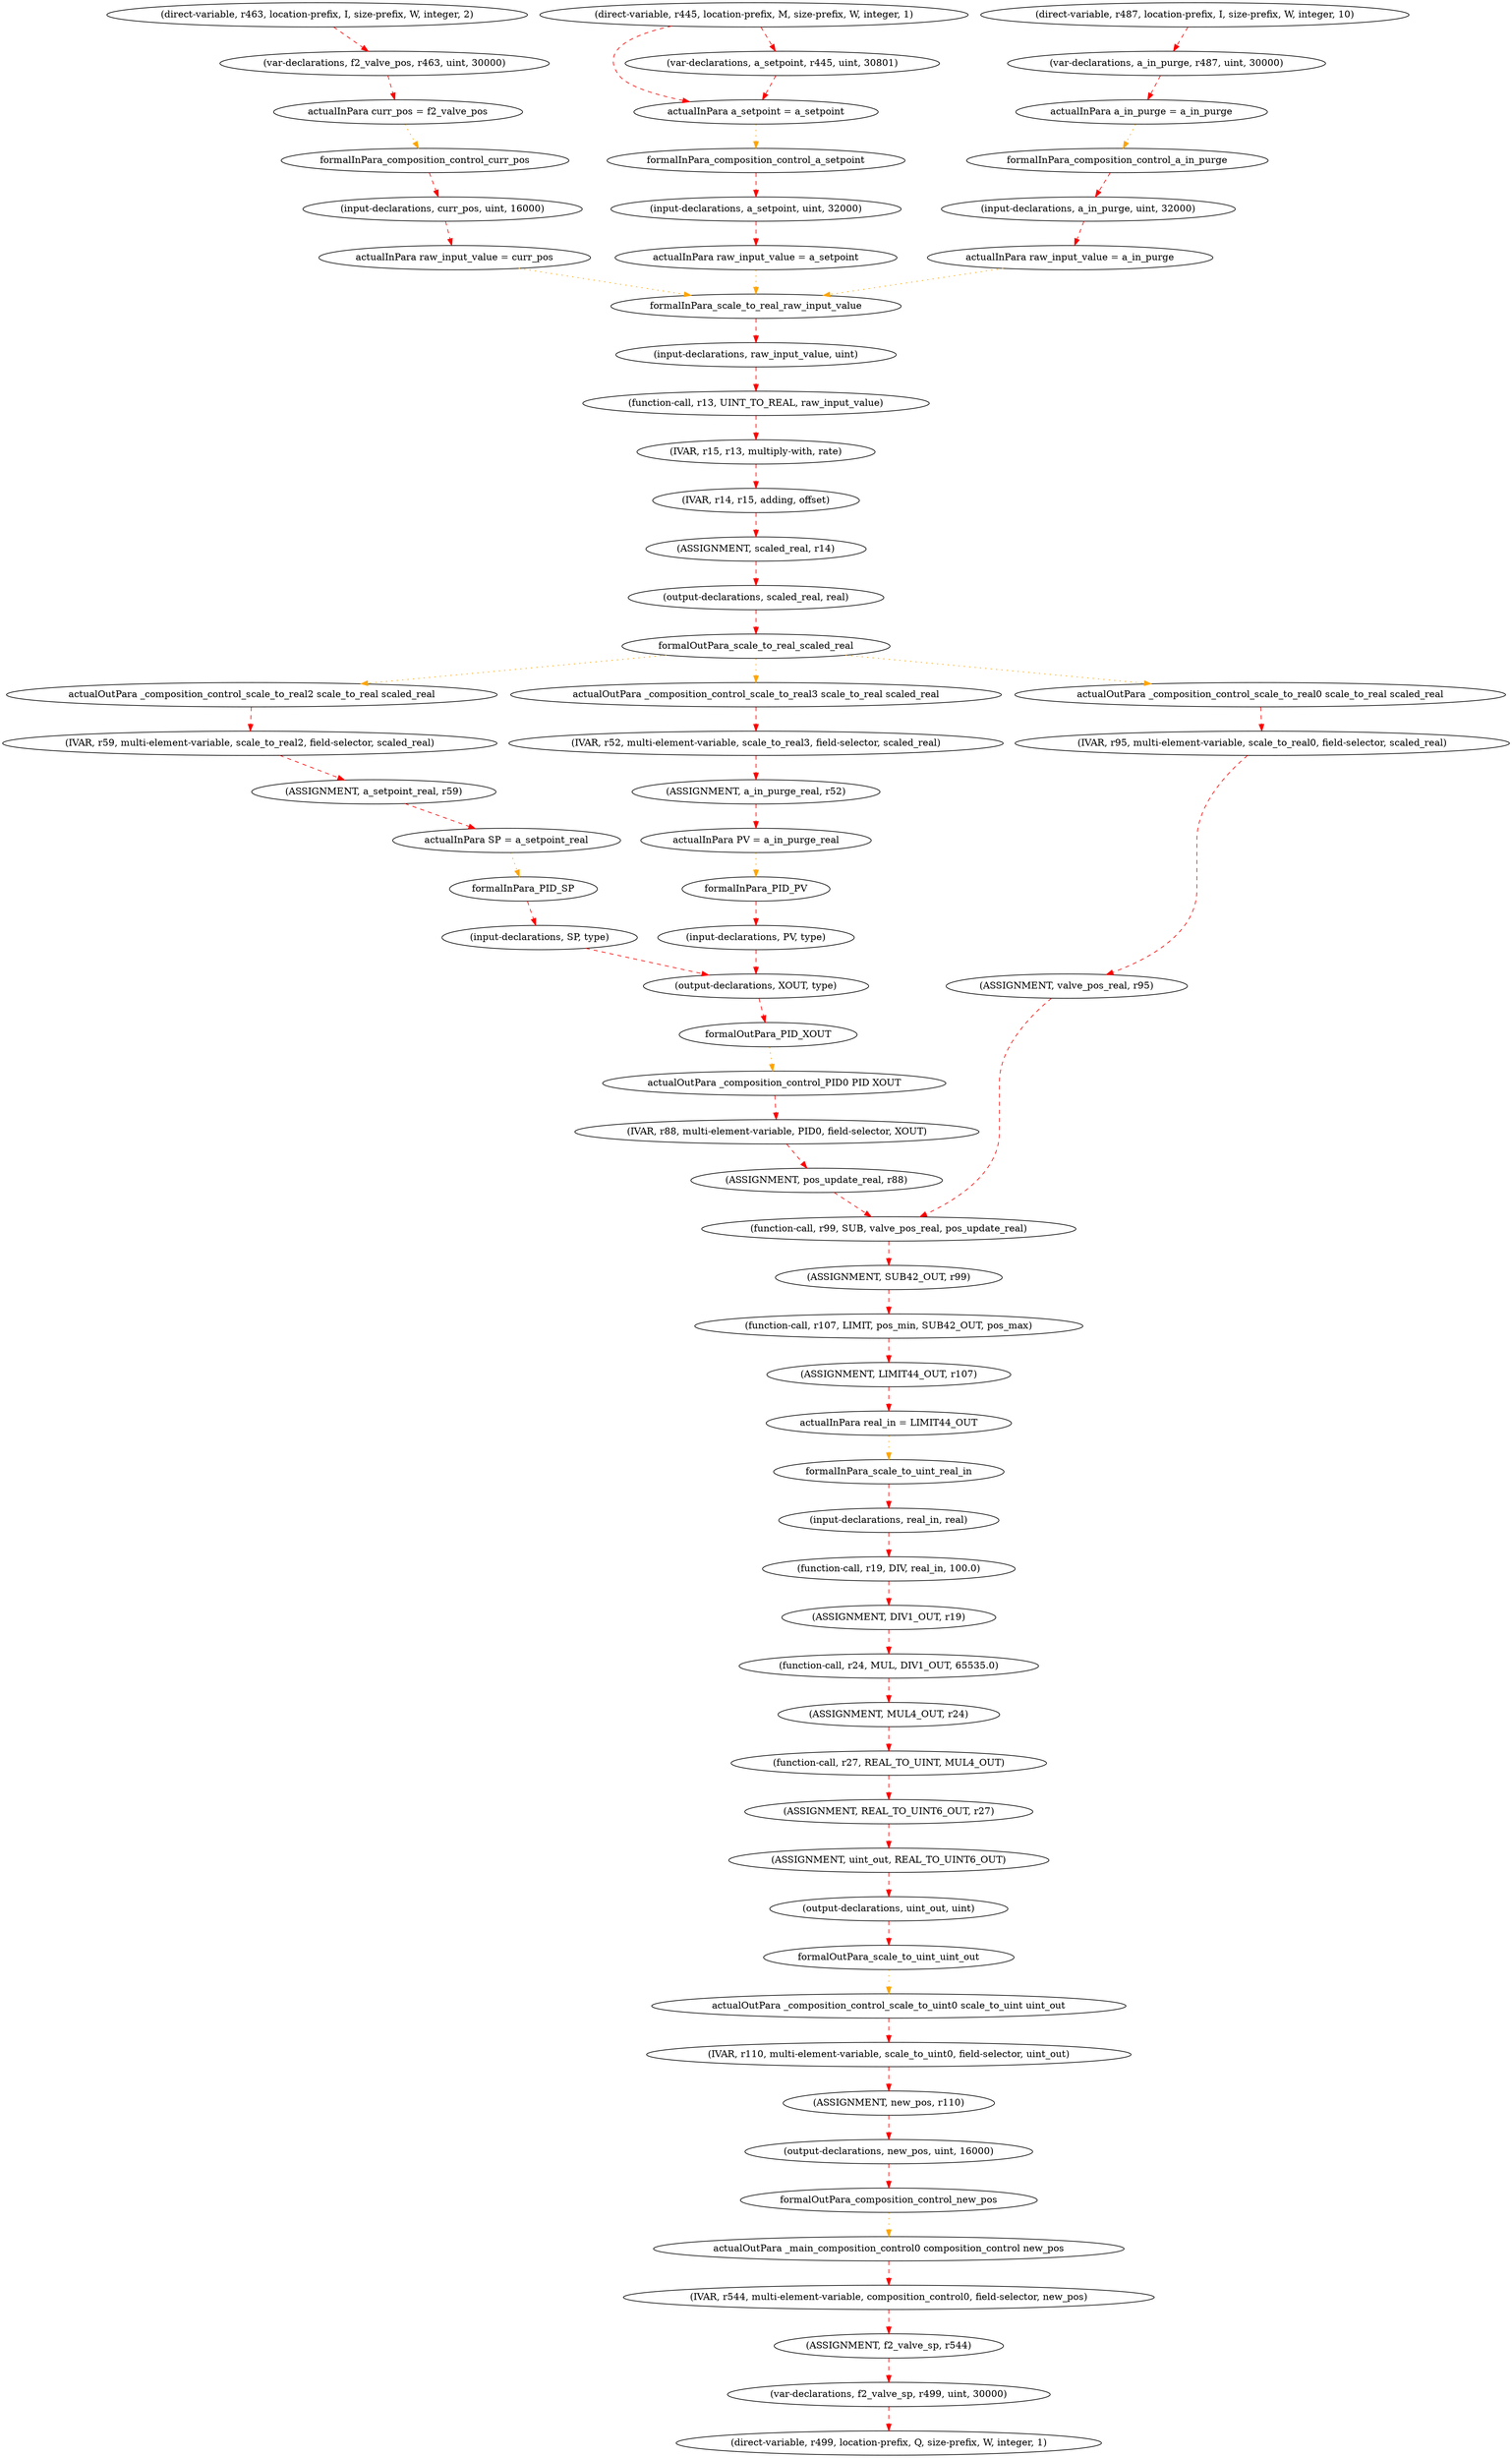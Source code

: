 digraph "PLCprog-SDG" {
"actualOutPara _main_composition_control0 composition_control new_pos" [dataName="actualOutPara _main_composition_control0 composition_control new_pos", label="actualOutPara _main_composition_control0 composition_control new_pos", nSize=1, nSubType="['composition_control0', 'composition_control', 'new_pos']", nType=actualOut, nValue="[]", regionName=main, regionType=PROG];
"curr_pos_1621568394.443846" [dataName=raw_input_value, label="actualInPara raw_input_value = curr_pos", nSize=1, nSubType=scale_to_real, nType=actualIn, nValue="['curr_pos']", regionName=composition_control, regionType=FUNC];
"a_setpoint_1621568394.9049559" [dataName=a_setpoint, label="actualInPara a_setpoint = a_setpoint", nSize=1, nSubType=composition_control, nType=actualIn, nValue="['a_setpoint', 'r445']", regionName=main, regionType=PROG];
stmt_467 [dataName=REAL_TO_UINT6_OUT, label="(ASSIGNMENT, REAL_TO_UINT6_OUT, r27)", nSize=3, nSubType="", nType=ASSIGNMENT, nValue="['r27']", regionName=scale_to_uint, regionType=FUNC];
stmt_798 [dataName=r544, label="(IVAR, r544, multi-element-variable, composition_control0, field-selector, new_pos)", nSize=6, nSubType="multi-element-variable", nType=IVAR, nValue="['actualOutPara _main_composition_control0 composition_control new_pos']", regionName=main, regionType=PROG];
stmt_501 [dataName=pos_update_real, label="(ASSIGNMENT, pos_update_real, r88)", nSize=3, nSubType="", nType=ASSIGNMENT, nValue="['r88']", regionName=composition_control, regionType=FUNC];
stmt_454 [dataName=r15, label="(IVAR, r15, r13, multiply-with, rate)", nSize=5, nSubType="2-op", nType=IVAR, nValue="['r13', 'rate']", regionName=scale_to_real, regionType=FUNC];
stmt_458 [dataName=uint_out, label="(output-declarations, uint_out, uint)", nSize=3, nSubType=uint, nType="output-declarations", nValue="[]", regionName=scale_to_uint, regionType=FUNC];
"LIMIT44_OUT_1621568394.4438937" [dataName=real_in, label="actualInPara real_in = LIMIT44_OUT", nSize=1, nSubType=scale_to_uint, nType=actualIn, nValue="['LIMIT44_OUT']", regionName=composition_control, regionType=FUNC];
stmt_505 [dataName=r99, label="(function-call, r99, SUB, valve_pos_real, pos_update_real)", nSize=5, nSubType=SUB, nType="function-call", nValue="['valve_pos_real', 'pos_update_real']", regionName=composition_control, regionType=FUNC];
stmt_497 [dataName=r59, label="(IVAR, r59, multi-element-variable, scale_to_real2, field-selector, scaled_real)", nSize=6, nSubType="multi-element-variable", nType=IVAR, nValue="['actualOutPara _composition_control_scale_to_real2 scale_to_real scaled_real']", regionName=composition_control, regionType=FUNC];
stmt_457 [dataName=real_in, label="(input-declarations, real_in, real)", nSize=3, nSubType=real, nType="input-declarations", nValue="['formalInPara_scale_to_uint_real_in']", regionName=scale_to_uint, regionType=FUNC];
"actualOutPara _composition_control_scale_to_real2 scale_to_real scaled_real" [dataName="actualOutPara _composition_control_scale_to_real2 scale_to_real scaled_real", label="actualOutPara _composition_control_scale_to_real2 scale_to_real scaled_real", nSize=1, nSubType="['scale_to_real2', 'scale_to_real', 'scaled_real']", nType=actualOut, nValue="[]", regionName=composition_control, regionType=FUNC];
stmt_464 [dataName=r24, label="(function-call, r24, MUL, DIV1_OUT, 65535.0)", nSize=5, nSubType=MUL, nType="function-call", nValue="['DIV1_OUT', '65535.0']", regionName=scale_to_uint, regionType=FUNC];
stmt_506 [dataName=SUB42_OUT, label="(ASSIGNMENT, SUB42_OUT, r99)", nSize=3, nSubType="", nType=ASSIGNMENT, nValue="['r99']", regionName=composition_control, regionType=FUNC];
stmt_428 [dataName=PV, label="(input-declarations, PV, type)", nSize=3, nSubType=type, nType="input-declarations", nValue="['formalInPara_PID_PV']", regionName=PID, regionType=FUNC];
stmt_468 [dataName=uint_out, label="(ASSIGNMENT, uint_out, REAL_TO_UINT6_OUT)", nSize=3, nSubType="", nType=ASSIGNMENT, nValue="['REAL_TO_UINT6_OUT']", regionName=scale_to_uint, regionType=FUNC];
stmt_507 [dataName=r107, label="(function-call, r107, LIMIT, pos_min, SUB42_OUT, pos_max)", nSize=6, nSubType=LIMIT, nType="function-call", nValue="['pos_min', 'SUB42_OUT', 'pos_max']", regionName=composition_control, regionType=FUNC];
"actualOutPara _composition_control_scale_to_uint0 scale_to_uint uint_out" [dataName="actualOutPara _composition_control_scale_to_uint0 scale_to_uint uint_out", label="actualOutPara _composition_control_scale_to_uint0 scale_to_uint uint_out", nSize=1, nSubType="['scale_to_uint0', 'scale_to_uint', 'uint_out']", nType=actualOut, nValue="[]", regionName=composition_control, regionType=FUNC];
formalOutPara_composition_control_new_pos [dataName=formalOutPara_composition_control_new_pos, label=formalOutPara_composition_control_new_pos, nSize=1, nSubType=new_pos, nType=formalOut, nValue="['new_pos']", regionName=composition_control, regionType=FUNC];
stmt_436 [dataName=raw_input_value, label="(input-declarations, raw_input_value, uint)", nSize=3, nSubType=uint, nType="input-declarations", nValue="['formalInPara_scale_to_real_raw_input_value']", regionName=scale_to_real, regionType=FUNC];
stmt_705 [dataName=r445, label="(direct-variable, r445, location-prefix, M, size-prefix, W, integer, 1)", nSize=8, nSubType=M, nType="direct-variable", nValue="['MW1']", regionName=main, regionType=PROG];
stmt_437 [dataName=scaled_real, label="(output-declarations, scaled_real, real)", nSize=3, nSubType=real, nType="output-declarations", nValue="[]", regionName=scale_to_real, regionType=FUNC];
stmt_736 [dataName=a_in_purge, label="(var-declarations, a_in_purge, r487, uint, 30000)", nSize=5, nSubType="directVar+init_uint", nType="var-declarations", nValue="['r487', '30000']", regionName=main, regionType=PROG];
stmt_453 [dataName=r13, label="(function-call, r13, UINT_TO_REAL, raw_input_value)", nSize=4, nSubType=UINT_TO_REAL, nType="function-call", nValue="['raw_input_value']", regionName=scale_to_real, regionType=FUNC];
"a_in_purge_1621568394.904925" [dataName=a_in_purge, label="actualInPara a_in_purge = a_in_purge", nSize=1, nSubType=composition_control, nType=actualIn, nValue="['a_in_purge']", regionName=main, regionType=PROG];
stmt_456 [dataName=scaled_real, label="(ASSIGNMENT, scaled_real, r14)", nSize=3, nSubType="", nType=ASSIGNMENT, nValue="['r14']", regionName=scale_to_real, regionType=FUNC];
stmt_510 [dataName=r110, label="(IVAR, r110, multi-element-variable, scale_to_uint0, field-selector, uint_out)", nSize=6, nSubType="multi-element-variable", nType=IVAR, nValue="['actualOutPara _composition_control_scale_to_uint0 scale_to_uint uint_out']", regionName=composition_control, regionType=FUNC];
stmt_465 [dataName=MUL4_OUT, label="(ASSIGNMENT, MUL4_OUT, r24)", nSize=3, nSubType="", nType=ASSIGNMENT, nValue="['r24']", regionName=scale_to_uint, regionType=FUNC];
stmt_504 [dataName=valve_pos_real, label="(ASSIGNMENT, valve_pos_real, r95)", nSize=3, nSubType="", nType=ASSIGNMENT, nValue="['r95']", regionName=composition_control, regionType=FUNC];
"actualOutPara _composition_control_scale_to_real0 scale_to_real scaled_real" [dataName="actualOutPara _composition_control_scale_to_real0 scale_to_real scaled_real", label="actualOutPara _composition_control_scale_to_real0 scale_to_real scaled_real", nSize=1, nSubType="['scale_to_real0', 'scale_to_real', 'scaled_real']", nType=actualOut, nValue="[]", regionName=composition_control, regionType=FUNC];
formalOutPara_scale_to_real_scaled_real [dataName=formalOutPara_scale_to_real_scaled_real, label=formalOutPara_scale_to_real_scaled_real, nSize=1, nSubType=scaled_real, nType=formalOut, nValue="['scaled_real']", regionName=scale_to_real, regionType=FUNC];
stmt_500 [dataName=r88, label="(IVAR, r88, multi-element-variable, PID0, field-selector, XOUT)", nSize=6, nSubType="multi-element-variable", nType=IVAR, nValue="['actualOutPara _composition_control_PID0 PID XOUT']", regionName=composition_control, regionType=FUNC];
formalInPara_composition_control_curr_pos [dataName=formalInPara_composition_control_curr_pos, label=formalInPara_composition_control_curr_pos, nSize=1, nSubType=curr_pos, nType=formalIn, nValue="[]", regionName=composition_control, regionType=FUNC];
"f2_valve_pos_1621568394.904968" [dataName=curr_pos, label="actualInPara curr_pos = f2_valve_pos", nSize=1, nSubType=composition_control, nType=actualIn, nValue="['f2_valve_pos']", regionName=main, regionType=PROG];
stmt_471 [dataName=a_in_purge, label="(input-declarations, a_in_purge, uint, 32000)", nSize=4, nSubType=uint, nType="input-declarations", nValue="['32000', 'formalInPara_composition_control_a_in_purge']", regionName=composition_control, regionType=FUNC];
formalInPara_composition_control_a_in_purge [dataName=formalInPara_composition_control_a_in_purge, label=formalInPara_composition_control_a_in_purge, nSize=1, nSubType=a_in_purge, nType=formalIn, nValue="[]", regionName=composition_control, regionType=FUNC];
stmt_462 [dataName=r19, label="(function-call, r19, DIV, real_in, 100.0)", nSize=5, nSubType=DIV, nType="function-call", nValue="['real_in', '100.0']", regionName=scale_to_uint, regionType=FUNC];
stmt_474 [dataName=curr_pos, label="(input-declarations, curr_pos, uint, 16000)", nSize=4, nSubType=uint, nType="input-declarations", nValue="['16000', 'formalInPara_composition_control_curr_pos']", regionName=composition_control, regionType=FUNC];
stmt_435 [dataName=XOUT, label="(output-declarations, XOUT, type)", nSize=3, nSubType=type, nType="output-declarations", nValue="[]", regionName=PID, regionType=FUNC];
"actualOutPara _composition_control_scale_to_real3 scale_to_real scaled_real" [dataName="actualOutPara _composition_control_scale_to_real3 scale_to_real scaled_real", label="actualOutPara _composition_control_scale_to_real3 scale_to_real scaled_real", nSize=1, nSubType="['scale_to_real3', 'scale_to_real', 'scaled_real']", nType=actualOut, nValue="[]", regionName=composition_control, regionType=FUNC];
formalInPara_PID_PV [dataName=formalInPara_PID_PV, label=formalInPara_PID_PV, nSize=1, nSubType=PV, nType=formalIn, nValue="[]", regionName=PID, regionType=FUNC];
formalOutPara_scale_to_uint_uint_out [dataName=formalOutPara_scale_to_uint_uint_out, label=formalOutPara_scale_to_uint_uint_out, nSize=1, nSubType=uint_out, nType=formalOut, nValue="['uint_out']", regionName=scale_to_uint, regionType=FUNC];
formalInPara_scale_to_uint_real_in [dataName=formalInPara_scale_to_uint_real_in, label=formalInPara_scale_to_uint_real_in, nSize=1, nSubType=real_in, nType=formalIn, nValue="[]", regionName=scale_to_uint, regionType=FUNC];
stmt_429 [dataName=SP, label="(input-declarations, SP, type)", nSize=3, nSubType=type, nType="input-declarations", nValue="['formalInPara_PID_SP']", regionName=PID, regionType=FUNC];
"actualOutPara _composition_control_PID0 PID XOUT" [dataName="actualOutPara _composition_control_PID0 PID XOUT", label="actualOutPara _composition_control_PID0 PID XOUT", nSize=1, nSubType="['PID0', 'PID', 'XOUT']", nType=actualOut, nValue="[]", regionName=composition_control, regionType=FUNC];
stmt_473 [dataName=a_setpoint, label="(input-declarations, a_setpoint, uint, 32000)", nSize=4, nSubType=uint, nType="input-declarations", nValue="['32000', 'formalInPara_composition_control_a_setpoint']", regionName=composition_control, regionType=FUNC];
formalInPara_scale_to_real_raw_input_value [dataName=formalInPara_scale_to_real_raw_input_value, label=formalInPara_scale_to_real_raw_input_value, nSize=1, nSubType=raw_input_value, nType=formalIn, nValue="[]", regionName=scale_to_real, regionType=FUNC];
stmt_503 [dataName=r95, label="(IVAR, r95, multi-element-variable, scale_to_real0, field-selector, scaled_real)", nSize=6, nSubType="multi-element-variable", nType=IVAR, nValue="['actualOutPara _composition_control_scale_to_real0 scale_to_real scaled_real']", regionName=composition_control, regionType=FUNC];
stmt_511 [dataName=new_pos, label="(ASSIGNMENT, new_pos, r110)", nSize=3, nSubType="", nType=ASSIGNMENT, nValue="['r110']", regionName=composition_control, regionType=FUNC];
stmt_478 [dataName=new_pos, label="(output-declarations, new_pos, uint, 16000)", nSize=4, nSubType=uint, nType="output-declarations", nValue="['16000']", regionName=composition_control, regionType=FUNC];
"a_in_purge_real_1621568394.44376" [dataName=PV, label="actualInPara PV = a_in_purge_real", nSize=1, nSubType=PID, nType=actualIn, nValue="['a_in_purge_real']", regionName=composition_control, regionType=FUNC];
"a_setpoint_real_1621568394.4437745" [dataName=SP, label="actualInPara SP = a_setpoint_real", nSize=1, nSubType=PID, nType=actualIn, nValue="['a_setpoint_real']", regionName=composition_control, regionType=FUNC];
stmt_719 [dataName=r463, label="(direct-variable, r463, location-prefix, I, size-prefix, W, integer, 2)", nSize=8, nSubType=I, nType="direct-variable", nValue="['IW2']", regionName=main, regionType=PROG];
stmt_799 [dataName=f2_valve_sp, label="(ASSIGNMENT, f2_valve_sp, r544)", nSize=3, nSubType="", nType=ASSIGNMENT, nValue="['r544', 'r499']", regionName=main, regionType=PROG];
formalInPara_composition_control_a_setpoint [dataName=formalInPara_composition_control_a_setpoint, label=formalInPara_composition_control_a_setpoint, nSize=1, nSubType=a_setpoint, nType=formalIn, nValue="[]", regionName=composition_control, regionType=FUNC];
stmt_706 [dataName=a_setpoint, label="(var-declarations, a_setpoint, r445, uint, 30801)", nSize=5, nSubType="directVar+init_uint", nType="var-declarations", nValue="['r445', '30801']", regionName=main, regionType=PROG];
stmt_495 [dataName=a_in_purge_real, label="(ASSIGNMENT, a_in_purge_real, r52)", nSize=3, nSubType="", nType=ASSIGNMENT, nValue="['r52']", regionName=composition_control, regionType=FUNC];
stmt_463 [dataName=DIV1_OUT, label="(ASSIGNMENT, DIV1_OUT, r19)", nSize=3, nSubType="", nType=ASSIGNMENT, nValue="['r19']", regionName=scale_to_uint, regionType=FUNC];
stmt_498 [dataName=a_setpoint_real, label="(ASSIGNMENT, a_setpoint_real, r59)", nSize=3, nSubType="", nType=ASSIGNMENT, nValue="['r59']", regionName=composition_control, regionType=FUNC];
stmt_735 [dataName=r487, label="(direct-variable, r487, location-prefix, I, size-prefix, W, integer, 10)", nSize=8, nSubType=I, nType="direct-variable", nValue="['IW10']", regionName=main, regionType=PROG];
stmt_720 [dataName=f2_valve_pos, label="(var-declarations, f2_valve_pos, r463, uint, 30000)", nSize=5, nSubType="directVar+init_uint", nType="var-declarations", nValue="['r463', '30000']", regionName=main, regionType=PROG];
formalOutPara_PID_XOUT [dataName=formalOutPara_PID_XOUT, label=formalOutPara_PID_XOUT, nSize=1, nSubType=XOUT, nType=formalOut, nValue="['XOUT']", regionName=PID, regionType=FUNC];
stmt_743 [dataName=r499, label="(direct-variable, r499, location-prefix, Q, size-prefix, W, integer, 1)", nSize=8, nSubType=Q, nType="direct-variable", nValue="['QW1']", regionName=main, regionType=PROG];
"a_setpoint_1621568394.443696" [dataName=raw_input_value, label="actualInPara raw_input_value = a_setpoint", nSize=1, nSubType=scale_to_real, nType=actualIn, nValue="['a_setpoint']", regionName=composition_control, regionType=FUNC];
stmt_494 [dataName=r52, label="(IVAR, r52, multi-element-variable, scale_to_real3, field-selector, scaled_real)", nSize=6, nSubType="multi-element-variable", nType=IVAR, nValue="['actualOutPara _composition_control_scale_to_real3 scale_to_real scaled_real']", regionName=composition_control, regionType=FUNC];
stmt_508 [dataName=LIMIT44_OUT, label="(ASSIGNMENT, LIMIT44_OUT, r107)", nSize=3, nSubType="", nType=ASSIGNMENT, nValue="['r107']", regionName=composition_control, regionType=FUNC];
stmt_744 [dataName=f2_valve_sp, label="(var-declarations, f2_valve_sp, r499, uint, 30000)", nSize=5, nSubType="directVar+init_uint", nType="var-declarations", nValue="['r499', '30000']", regionName=main, regionType=PROG];
formalInPara_PID_SP [dataName=formalInPara_PID_SP, label=formalInPara_PID_SP, nSize=1, nSubType=SP, nType=formalIn, nValue="[]", regionName=PID, regionType=FUNC];
"a_in_purge_1621568394.4436448" [dataName=raw_input_value, label="actualInPara raw_input_value = a_in_purge", nSize=1, nSubType=scale_to_real, nType=actualIn, nValue="['a_in_purge']", regionName=composition_control, regionType=FUNC];
stmt_455 [dataName=r14, label="(IVAR, r14, r15, adding, offset)", nSize=5, nSubType="2-op", nType=IVAR, nValue="['r15', 'offset']", regionName=scale_to_real, regionType=FUNC];
stmt_466 [dataName=r27, label="(function-call, r27, REAL_TO_UINT, MUL4_OUT)", nSize=4, nSubType=REAL_TO_UINT, nType="function-call", nValue="['MUL4_OUT']", regionName=scale_to_uint, regionType=FUNC];
"actualOutPara _main_composition_control0 composition_control new_pos" -> stmt_798  [color=red, key=0, style=dashed, tLabel=data];
"curr_pos_1621568394.443846" -> formalInPara_scale_to_real_raw_input_value  [color=orange, key=0, style=dotted, tLabel="interp-data"];
"a_setpoint_1621568394.9049559" -> formalInPara_composition_control_a_setpoint  [color=orange, key=0, style=dotted, tLabel="interp-data"];
stmt_467 -> stmt_468  [color=red, key=0, style=dashed, tLabel=data];
stmt_798 -> stmt_799  [color=red, key=0, style=dashed, tLabel=data];
stmt_501 -> stmt_505  [color=red, key=0, style=dashed, tLabel=data];
stmt_454 -> stmt_455  [color=red, key=0, style=dashed, tLabel=data];
stmt_458 -> formalOutPara_scale_to_uint_uint_out  [color=red, key=0, style=dashed, tLabel=data];
"LIMIT44_OUT_1621568394.4438937" -> formalInPara_scale_to_uint_real_in  [color=orange, key=0, style=dotted, tLabel="interp-data"];
stmt_505 -> stmt_506  [color=red, key=0, style=dashed, tLabel=data];
stmt_497 -> stmt_498  [color=red, key=0, style=dashed, tLabel=data];
stmt_457 -> stmt_462  [color=red, key=0, style=dashed, tLabel=data];
"actualOutPara _composition_control_scale_to_real2 scale_to_real scaled_real" -> stmt_497  [color=red, key=0, style=dashed, tLabel=data];
stmt_464 -> stmt_465  [color=red, key=0, style=dashed, tLabel=data];
stmt_506 -> stmt_507  [color=red, key=0, style=dashed, tLabel=data];
stmt_428 -> stmt_435  [color=red, key=0, style=dashed, tLabel=data];
stmt_468 -> stmt_458  [color=red, key=0, style=dashed, tLabel=data];
stmt_507 -> stmt_508  [color=red, key=0, style=dashed, tLabel=data];
"actualOutPara _composition_control_scale_to_uint0 scale_to_uint uint_out" -> stmt_510  [color=red, key=0, style=dashed, tLabel=data];
formalOutPara_composition_control_new_pos -> "actualOutPara _main_composition_control0 composition_control new_pos"  [color=orange, key=0, style=dotted, tLabel="interp-data"];
stmt_436 -> stmt_453  [color=red, key=0, style=dashed, tLabel=data];
stmt_705 -> stmt_706  [color=red, key=0, style=dashed, tLabel=data];
stmt_705 -> "a_setpoint_1621568394.9049559"  [color=red, key=0, style=dashed, tLabel=data];
stmt_437 -> formalOutPara_scale_to_real_scaled_real  [color=red, key=0, style=dashed, tLabel=data];
stmt_736 -> "a_in_purge_1621568394.904925"  [color=red, key=0, style=dashed, tLabel=data];
stmt_453 -> stmt_454  [color=red, key=0, style=dashed, tLabel=data];
"a_in_purge_1621568394.904925" -> formalInPara_composition_control_a_in_purge  [color=orange, key=0, style=dotted, tLabel="interp-data"];
stmt_456 -> stmt_437  [color=red, key=0, style=dashed, tLabel=data];
stmt_510 -> stmt_511  [color=red, key=0, style=dashed, tLabel=data];
stmt_465 -> stmt_466  [color=red, key=0, style=dashed, tLabel=data];
stmt_504 -> stmt_505  [color=red, key=0, style=dashed, tLabel=data];
"actualOutPara _composition_control_scale_to_real0 scale_to_real scaled_real" -> stmt_503  [color=red, key=0, style=dashed, tLabel=data];
formalOutPara_scale_to_real_scaled_real -> "actualOutPara _composition_control_scale_to_real3 scale_to_real scaled_real"  [color=orange, key=0, style=dotted, tLabel="interp-data"];
formalOutPara_scale_to_real_scaled_real -> "actualOutPara _composition_control_scale_to_real2 scale_to_real scaled_real"  [color=orange, key=0, style=dotted, tLabel="interp-data"];
formalOutPara_scale_to_real_scaled_real -> "actualOutPara _composition_control_scale_to_real0 scale_to_real scaled_real"  [color=orange, key=0, style=dotted, tLabel="interp-data"];
stmt_500 -> stmt_501  [color=red, key=0, style=dashed, tLabel=data];
formalInPara_composition_control_curr_pos -> stmt_474  [color=red, key=0, style=dashed, tLabel=data];
"f2_valve_pos_1621568394.904968" -> formalInPara_composition_control_curr_pos  [color=orange, key=0, style=dotted, tLabel="interp-data"];
stmt_471 -> "a_in_purge_1621568394.4436448"  [color=red, key=0, style=dashed, tLabel=data];
formalInPara_composition_control_a_in_purge -> stmt_471  [color=red, key=0, style=dashed, tLabel=data];
stmt_462 -> stmt_463  [color=red, key=0, style=dashed, tLabel=data];
stmt_474 -> "curr_pos_1621568394.443846"  [color=red, key=0, style=dashed, tLabel=data];
stmt_435 -> formalOutPara_PID_XOUT  [color=red, key=0, style=dashed, tLabel=data];
"actualOutPara _composition_control_scale_to_real3 scale_to_real scaled_real" -> stmt_494  [color=red, key=0, style=dashed, tLabel=data];
formalInPara_PID_PV -> stmt_428  [color=red, key=0, style=dashed, tLabel=data];
formalOutPara_scale_to_uint_uint_out -> "actualOutPara _composition_control_scale_to_uint0 scale_to_uint uint_out"  [color=orange, key=0, style=dotted, tLabel="interp-data"];
formalInPara_scale_to_uint_real_in -> stmt_457  [color=red, key=0, style=dashed, tLabel=data];
stmt_429 -> stmt_435  [color=red, key=0, style=dashed, tLabel=data];
"actualOutPara _composition_control_PID0 PID XOUT" -> stmt_500  [color=red, key=0, style=dashed, tLabel=data];
stmt_473 -> "a_setpoint_1621568394.443696"  [color=red, key=0, style=dashed, tLabel=data];
formalInPara_scale_to_real_raw_input_value -> stmt_436  [color=red, key=0, style=dashed, tLabel=data];
stmt_503 -> stmt_504  [color=red, key=0, style=dashed, tLabel=data];
stmt_511 -> stmt_478  [color=red, key=0, style=dashed, tLabel=data];
stmt_478 -> formalOutPara_composition_control_new_pos  [color=red, key=0, style=dashed, tLabel=data];
"a_in_purge_real_1621568394.44376" -> formalInPara_PID_PV  [color=orange, key=0, style=dotted, tLabel="interp-data"];
"a_setpoint_real_1621568394.4437745" -> formalInPara_PID_SP  [color=orange, key=0, style=dotted, tLabel="interp-data"];
stmt_719 -> stmt_720  [color=red, key=0, style=dashed, tLabel=data];
stmt_799 -> stmt_744  [color=red, key=0, style=dashed, tLabel=data];
formalInPara_composition_control_a_setpoint -> stmt_473  [color=red, key=0, style=dashed, tLabel=data];
stmt_706 -> "a_setpoint_1621568394.9049559"  [color=red, key=0, style=dashed, tLabel=data];
stmt_495 -> "a_in_purge_real_1621568394.44376"  [color=red, key=0, style=dashed, tLabel=data];
stmt_463 -> stmt_464  [color=red, key=0, style=dashed, tLabel=data];
stmt_498 -> "a_setpoint_real_1621568394.4437745"  [color=red, key=0, style=dashed, tLabel=data];
stmt_735 -> stmt_736  [color=red, key=0, style=dashed, tLabel=data];
stmt_720 -> "f2_valve_pos_1621568394.904968"  [color=red, key=0, style=dashed, tLabel=data];
formalOutPara_PID_XOUT -> "actualOutPara _composition_control_PID0 PID XOUT"  [color=orange, key=0, style=dotted, tLabel="interp-data"];
"a_setpoint_1621568394.443696" -> formalInPara_scale_to_real_raw_input_value  [color=orange, key=0, style=dotted, tLabel="interp-data"];
stmt_494 -> stmt_495  [color=red, key=0, style=dashed, tLabel=data];
stmt_508 -> "LIMIT44_OUT_1621568394.4438937"  [color=red, key=0, style=dashed, tLabel=data];
stmt_744 -> stmt_743  [color=red, key=0, style=dashed, tLabel=data];
formalInPara_PID_SP -> stmt_429  [color=red, key=0, style=dashed, tLabel=data];
"a_in_purge_1621568394.4436448" -> formalInPara_scale_to_real_raw_input_value  [color=orange, key=0, style=dotted, tLabel="interp-data"];
stmt_455 -> stmt_456  [color=red, key=0, style=dashed, tLabel=data];
stmt_466 -> stmt_467  [color=red, key=0, style=dashed, tLabel=data];
}
